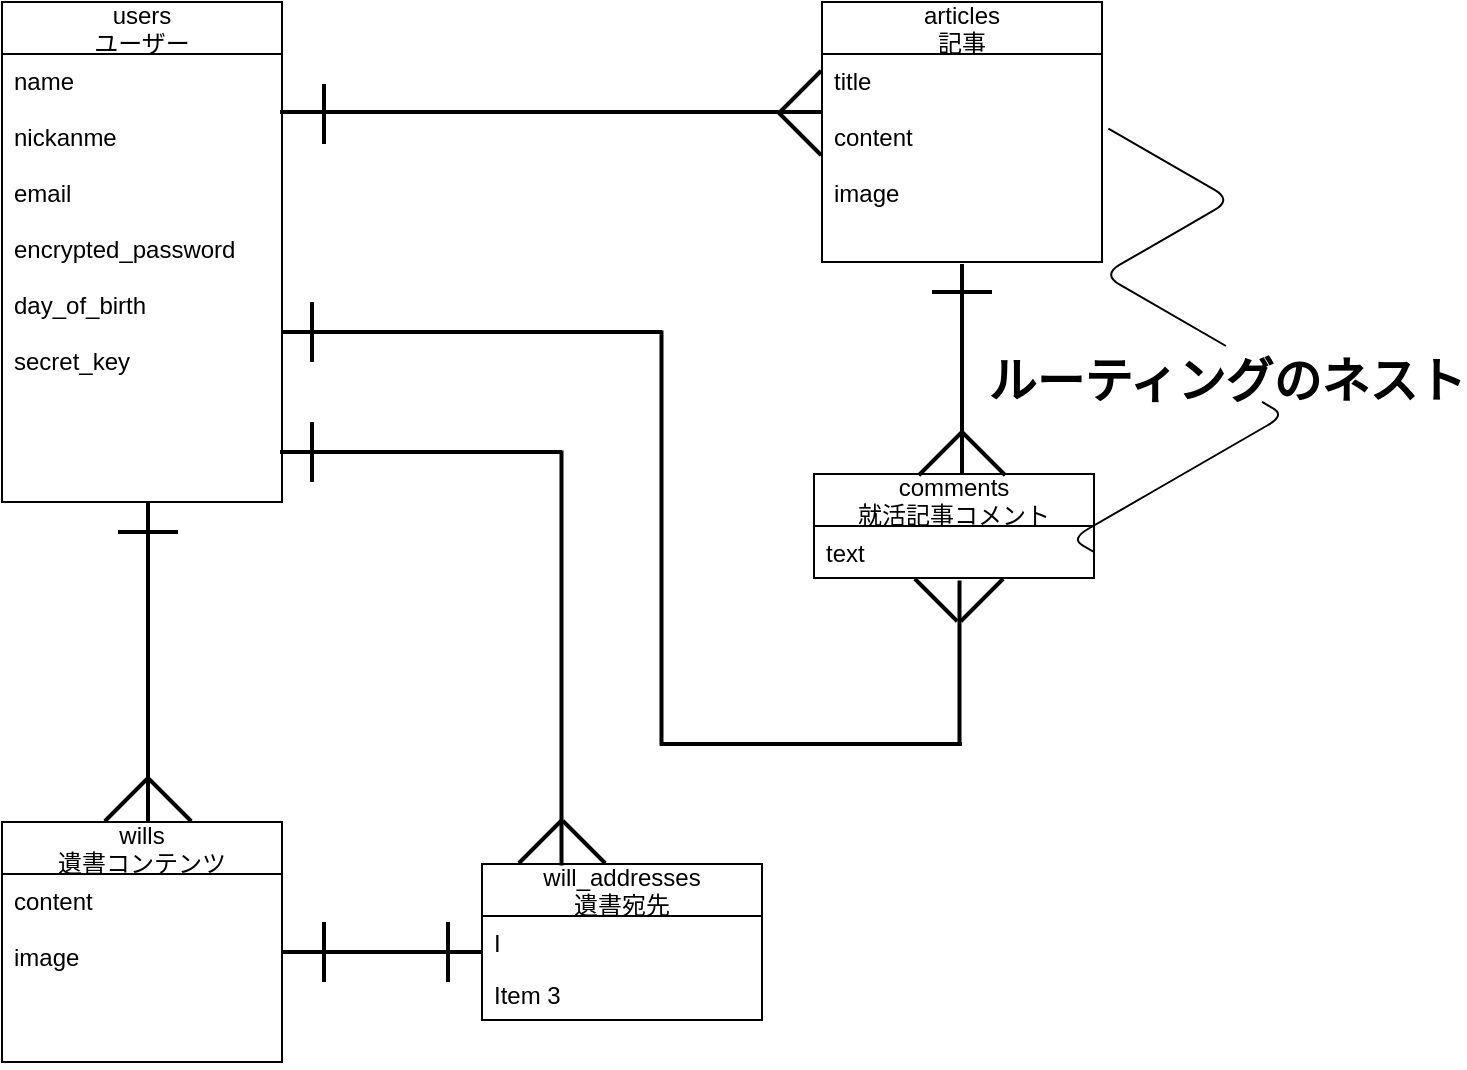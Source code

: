 <mxfile>
    <diagram id="p4G7GyhmdaZ9alzyhCs6" name="ページ1">
        <mxGraphModel dx="918" dy="1246" grid="1" gridSize="10" guides="1" tooltips="1" connect="1" arrows="1" fold="1" page="1" pageScale="1" pageWidth="827" pageHeight="1169" math="0" shadow="0">
            <root>
                <mxCell id="0"/>
                <mxCell id="1" parent="0"/>
                <mxCell id="25" value="users&#10;ユーザー" style="swimlane;fontStyle=0;childLayout=stackLayout;horizontal=1;startSize=26;fillColor=none;horizontalStack=0;resizeParent=1;resizeParentMax=0;resizeLast=0;collapsible=1;marginBottom=0;" parent="1" vertex="1">
                    <mxGeometry x="80" y="220" width="140" height="250" as="geometry"/>
                </mxCell>
                <mxCell id="28" value="name&#10;&#10;nickanme&#10;&#10;email&#10;&#10;encrypted_password&#10;&#10;day_of_birth&#10;&#10;secret_key&#10;&#10;" style="text;strokeColor=none;fillColor=none;align=left;verticalAlign=top;spacingLeft=4;spacingRight=4;overflow=hidden;rotatable=0;points=[[0,0.5],[1,0.5]];portConstraint=eastwest;" parent="25" vertex="1">
                    <mxGeometry y="26" width="140" height="224" as="geometry"/>
                </mxCell>
                <mxCell id="29" value="articles&#10;記事" style="swimlane;fontStyle=0;childLayout=stackLayout;horizontal=1;startSize=26;fillColor=none;horizontalStack=0;resizeParent=1;resizeParentMax=0;resizeLast=0;collapsible=1;marginBottom=0;" parent="1" vertex="1">
                    <mxGeometry x="490" y="220" width="140" height="130" as="geometry"/>
                </mxCell>
                <mxCell id="31" value="title&#10;&#10;content&#10;&#10;image&#10;" style="text;strokeColor=none;fillColor=none;align=left;verticalAlign=top;spacingLeft=4;spacingRight=4;overflow=hidden;rotatable=0;points=[[0,0.5],[1,0.5]];portConstraint=eastwest;" parent="29" vertex="1">
                    <mxGeometry y="26" width="140" height="104" as="geometry"/>
                </mxCell>
                <mxCell id="32" value="will_addresses&#10;遺書宛先" style="swimlane;fontStyle=0;childLayout=stackLayout;horizontal=1;startSize=26;fillColor=none;horizontalStack=0;resizeParent=1;resizeParentMax=0;resizeLast=0;collapsible=1;marginBottom=0;" parent="1" vertex="1">
                    <mxGeometry x="320" y="651" width="140" height="78" as="geometry"/>
                </mxCell>
                <mxCell id="33" value="I" style="text;strokeColor=none;fillColor=none;align=left;verticalAlign=top;spacingLeft=4;spacingRight=4;overflow=hidden;rotatable=0;points=[[0,0.5],[1,0.5]];portConstraint=eastwest;" parent="32" vertex="1">
                    <mxGeometry y="26" width="140" height="26" as="geometry"/>
                </mxCell>
                <mxCell id="34" value="Item 3" style="text;strokeColor=none;fillColor=none;align=left;verticalAlign=top;spacingLeft=4;spacingRight=4;overflow=hidden;rotatable=0;points=[[0,0.5],[1,0.5]];portConstraint=eastwest;" parent="32" vertex="1">
                    <mxGeometry y="52" width="140" height="26" as="geometry"/>
                </mxCell>
                <mxCell id="35" value="wills&#10;遺書コンテンツ" style="swimlane;fontStyle=0;childLayout=stackLayout;horizontal=1;startSize=26;fillColor=none;horizontalStack=0;resizeParent=1;resizeParentMax=0;resizeLast=0;collapsible=1;marginBottom=0;" parent="1" vertex="1">
                    <mxGeometry x="80" y="630" width="140" height="120" as="geometry"/>
                </mxCell>
                <mxCell id="37" value="content&#10;&#10;image&#10;" style="text;strokeColor=none;fillColor=none;align=left;verticalAlign=top;spacingLeft=4;spacingRight=4;overflow=hidden;rotatable=0;points=[[0,0.5],[1,0.5]];portConstraint=eastwest;" parent="35" vertex="1">
                    <mxGeometry y="26" width="140" height="94" as="geometry"/>
                </mxCell>
                <mxCell id="38" value="comments&#10;就活記事コメント" style="swimlane;fontStyle=0;childLayout=stackLayout;horizontal=1;startSize=26;fillColor=none;horizontalStack=0;resizeParent=1;resizeParentMax=0;resizeLast=0;collapsible=1;marginBottom=0;" parent="1" vertex="1">
                    <mxGeometry x="486" y="456" width="140" height="52" as="geometry"/>
                </mxCell>
                <mxCell id="39" value="text" style="text;strokeColor=none;fillColor=none;align=left;verticalAlign=top;spacingLeft=4;spacingRight=4;overflow=hidden;rotatable=0;points=[[0,0.5],[1,0.5]];portConstraint=eastwest;" parent="38" vertex="1">
                    <mxGeometry y="26" width="140" height="26" as="geometry"/>
                </mxCell>
                <mxCell id="43" value="" style="line;strokeWidth=2;html=1;" parent="1" vertex="1">
                    <mxGeometry x="219" y="270" width="271" height="10" as="geometry"/>
                </mxCell>
                <mxCell id="47" value="" style="line;strokeWidth=2;html=1;rotation=45;" parent="1" vertex="1">
                    <mxGeometry x="464" y="281" width="30" height="10" as="geometry"/>
                </mxCell>
                <mxCell id="48" value="" style="line;strokeWidth=2;html=1;rotation=-45;" parent="1" vertex="1">
                    <mxGeometry x="464" y="260" width="30" height="10" as="geometry"/>
                </mxCell>
                <mxCell id="49" value="" style="line;strokeWidth=2;html=1;rotation=90;" parent="1" vertex="1">
                    <mxGeometry x="226" y="271" width="30" height="10" as="geometry"/>
                </mxCell>
                <mxCell id="50" value="" style="line;strokeWidth=2;html=1;rotation=-90;" parent="1" vertex="1">
                    <mxGeometry x="72.5" y="545" width="161" height="10" as="geometry"/>
                </mxCell>
                <mxCell id="51" value="" style="line;strokeWidth=2;html=1;rotation=0;" parent="1" vertex="1">
                    <mxGeometry x="138" y="480" width="30" height="10" as="geometry"/>
                </mxCell>
                <mxCell id="52" value="" style="line;strokeWidth=2;html=1;rotation=45;" parent="1" vertex="1">
                    <mxGeometry x="149" y="614" width="30" height="10" as="geometry"/>
                </mxCell>
                <mxCell id="53" value="" style="line;strokeWidth=2;html=1;rotation=-225;" parent="1" vertex="1">
                    <mxGeometry x="127" y="614" width="30" height="10" as="geometry"/>
                </mxCell>
                <mxCell id="54" value="" style="line;strokeWidth=2;html=1;rotation=90;" parent="1" vertex="1">
                    <mxGeometry x="226" y="690" width="30" height="10" as="geometry"/>
                </mxCell>
                <mxCell id="55" value="" style="line;strokeWidth=2;html=1;rotation=90;" parent="1" vertex="1">
                    <mxGeometry x="220" y="440" width="30" height="10" as="geometry"/>
                </mxCell>
                <mxCell id="56" value="" style="line;strokeWidth=2;html=1;rotation=-180;" vertex="1" parent="1">
                    <mxGeometry x="220" y="690" width="100" height="10" as="geometry"/>
                </mxCell>
                <mxCell id="61" value="" style="line;strokeWidth=2;html=1;" vertex="1" parent="1">
                    <mxGeometry x="219" y="440" width="141" height="10" as="geometry"/>
                </mxCell>
                <mxCell id="62" value="" style="line;strokeWidth=2;html=1;rotation=90;" vertex="1" parent="1">
                    <mxGeometry x="256" y="544" width="207.5" height="8" as="geometry"/>
                </mxCell>
                <mxCell id="63" value="" style="line;strokeWidth=2;html=1;rotation=-45;" vertex="1" parent="1">
                    <mxGeometry x="334" y="635" width="30" height="10" as="geometry"/>
                </mxCell>
                <mxCell id="64" value="" style="line;strokeWidth=2;html=1;rotation=45;" vertex="1" parent="1">
                    <mxGeometry x="356" y="635" width="30" height="10" as="geometry"/>
                </mxCell>
                <mxCell id="65" value="" style="line;strokeWidth=2;html=1;rotation=90;" vertex="1" parent="1">
                    <mxGeometry x="507.5" y="398.5" width="105" height="10" as="geometry"/>
                </mxCell>
                <mxCell id="66" value="" style="line;strokeWidth=2;html=1;rotation=0;" vertex="1" parent="1">
                    <mxGeometry x="545" y="360" width="30" height="10" as="geometry"/>
                </mxCell>
                <mxCell id="67" value="" style="line;strokeWidth=2;html=1;rotation=45;" vertex="1" parent="1">
                    <mxGeometry x="556" y="441" width="30" height="10" as="geometry"/>
                </mxCell>
                <mxCell id="68" value="" style="line;strokeWidth=2;html=1;rotation=-45;" vertex="1" parent="1">
                    <mxGeometry x="534" y="441" width="30" height="10" as="geometry"/>
                </mxCell>
                <mxCell id="69" value="" style="line;strokeWidth=2;html=1;" vertex="1" parent="1">
                    <mxGeometry x="220" y="380" width="190" height="10" as="geometry"/>
                </mxCell>
                <mxCell id="70" value="" style="line;strokeWidth=2;html=1;rotation=90;" vertex="1" parent="1">
                    <mxGeometry x="306" y="484" width="207.5" height="8" as="geometry"/>
                </mxCell>
                <mxCell id="71" value="" style="line;strokeWidth=2;html=1;" vertex="1" parent="1">
                    <mxGeometry x="409" y="586" width="151" height="10" as="geometry"/>
                </mxCell>
                <mxCell id="72" value="" style="line;strokeWidth=2;html=1;rotation=90;" vertex="1" parent="1">
                    <mxGeometry x="517.5" y="546.5" width="82.5" height="8" as="geometry"/>
                </mxCell>
                <mxCell id="73" value="" style="line;strokeWidth=2;html=1;rotation=-45;" vertex="1" parent="1">
                    <mxGeometry x="555" y="514" width="30" height="10" as="geometry"/>
                </mxCell>
                <mxCell id="75" value="" style="line;strokeWidth=2;html=1;rotation=45;" vertex="1" parent="1">
                    <mxGeometry x="532" y="514" width="30" height="10" as="geometry"/>
                </mxCell>
                <mxCell id="76" value="" style="line;strokeWidth=2;html=1;rotation=90;" vertex="1" parent="1">
                    <mxGeometry x="220" y="380" width="30" height="10" as="geometry"/>
                </mxCell>
                <mxCell id="77" value="ルーティングのネスト" style="text;strokeColor=none;fillColor=none;html=1;fontSize=24;fontStyle=1;verticalAlign=middle;align=center;" vertex="1" parent="1">
                    <mxGeometry x="657" y="392" width="70" height="35" as="geometry"/>
                </mxCell>
                <mxCell id="81" value="" style="edgeStyle=isometricEdgeStyle;endArrow=none;html=1;elbow=vertical;entryX=1.023;entryY=0.359;entryDx=0;entryDy=0;entryPerimeter=0;exitX=0.5;exitY=0;exitDx=0;exitDy=0;" edge="1" parent="1" source="77" target="31">
                    <mxGeometry width="50" height="100" relative="1" as="geometry">
                        <mxPoint x="737.5" y="437" as="sourcePoint"/>
                        <mxPoint x="639.5" y="494.444" as="targetPoint"/>
                    </mxGeometry>
                </mxCell>
                <mxCell id="82" value="" style="edgeStyle=isometricEdgeStyle;endArrow=none;html=1;elbow=vertical;entryX=1.023;entryY=0.359;entryDx=0;entryDy=0;entryPerimeter=0;exitX=1;exitY=0.5;exitDx=0;exitDy=0;" edge="1" parent="1" source="39">
                    <mxGeometry width="50" height="100" relative="1" as="geometry">
                        <mxPoint x="640" y="490" as="sourcePoint"/>
                        <mxPoint x="710" y="419.996" as="targetPoint"/>
                    </mxGeometry>
                </mxCell>
                <mxCell id="83" value="" style="line;strokeWidth=2;html=1;rotation=90;" vertex="1" parent="1">
                    <mxGeometry x="288" y="690" width="30" height="10" as="geometry"/>
                </mxCell>
            </root>
        </mxGraphModel>
    </diagram>
</mxfile>